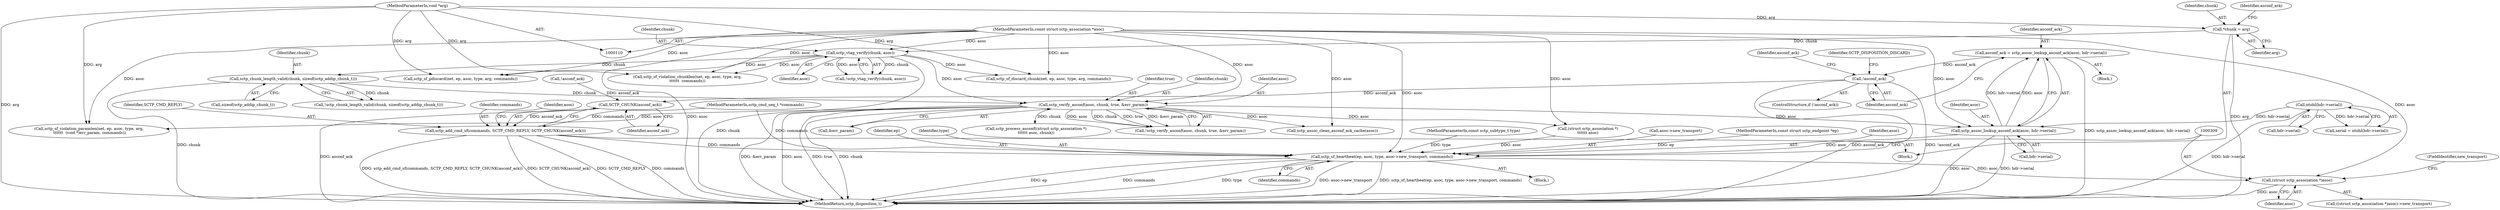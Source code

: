 digraph "0_linux_9de7922bc709eee2f609cd01d98aaedc4cf5ea74_1@pointer" {
"1000260" [label="(Call,asconf_ack = sctp_assoc_lookup_asconf_ack(asoc, hdr->serial))"];
"1000262" [label="(Call,sctp_assoc_lookup_asconf_ack(asoc, hdr->serial))"];
"1000201" [label="(Call,sctp_verify_asconf(asoc, chunk, true, &err_param))"];
"1000134" [label="(Call,sctp_vtag_verify(chunk, asoc))"];
"1000119" [label="(Call,*chunk = arg)"];
"1000115" [label="(MethodParameterIn,void *arg)"];
"1000113" [label="(MethodParameterIn,const struct sctp_association *asoc)"];
"1000172" [label="(Call,sctp_chunk_length_valid(chunk, sizeof(sctp_addip_chunk_t)))"];
"1000195" [label="(Call,ntohl(hdr->serial))"];
"1000268" [label="(Call,!asconf_ack)"];
"1000291" [label="(Call,SCTP_CHUNK(asconf_ack))"];
"1000288" [label="(Call,sctp_add_cmd_sf(commands, SCTP_CMD_REPLY, SCTP_CHUNK(asconf_ack)))"];
"1000298" [label="(Call,sctp_sf_heartbeat(ep, asoc, type, asoc->new_transport, commands))"];
"1000308" [label="(Call,(struct sctp_association *)asoc)"];
"1000302" [label="(Call,asoc->new_transport)"];
"1000307" [label="(Call,((struct sctp_association *)asoc)->new_transport)"];
"1000112" [label="(MethodParameterIn,const struct sctp_endpoint *ep)"];
"1000274" [label="(Identifier,asconf_ack)"];
"1000238" [label="(Call,sctp_process_asconf((struct sctp_association *)\n\t\t\t\t\t\t asoc, chunk))"];
"1000263" [label="(Identifier,asoc)"];
"1000300" [label="(Identifier,asoc)"];
"1000171" [label="(Call,!sctp_chunk_length_valid(chunk, sizeof(sctp_addip_chunk_t)))"];
"1000195" [label="(Call,ntohl(hdr->serial))"];
"1000202" [label="(Identifier,asoc)"];
"1000143" [label="(Call,sctp_sf_pdiscard(net, ep, asoc, type, arg, commands))"];
"1000298" [label="(Call,sctp_sf_heartbeat(ep, asoc, type, asoc->new_transport, commands))"];
"1000177" [label="(Call,sctp_sf_violation_chunklen(net, ep, asoc, type, arg,\n\t\t\t\t\t\t  commands))"];
"1000115" [label="(MethodParameterIn,void *arg)"];
"1000305" [label="(Identifier,commands)"];
"1000136" [label="(Identifier,asoc)"];
"1000261" [label="(Identifier,asconf_ack)"];
"1000200" [label="(Call,!sctp_verify_asconf(asoc, chunk, true, &err_param))"];
"1000163" [label="(Call,sctp_sf_discard_chunk(net, ep, asoc, type, arg, commands))"];
"1000267" [label="(ControlStructure,if (!asconf_ack))"];
"1000299" [label="(Identifier,ep)"];
"1000116" [label="(MethodParameterIn,sctp_cmd_seq_t *commands)"];
"1000288" [label="(Call,sctp_add_cmd_sf(commands, SCTP_CMD_REPLY, SCTP_CHUNK(asconf_ack)))"];
"1000291" [label="(Call,SCTP_CHUNK(asconf_ack))"];
"1000119" [label="(Call,*chunk = arg)"];
"1000134" [label="(Call,sctp_vtag_verify(chunk, asoc))"];
"1000133" [label="(Call,!sctp_vtag_verify(chunk, asoc))"];
"1000201" [label="(Call,sctp_verify_asconf(asoc, chunk, true, &err_param))"];
"1000204" [label="(Identifier,true)"];
"1000196" [label="(Call,hdr->serial)"];
"1000208" [label="(Call,sctp_sf_violation_paramlen(net, ep, asoc, type, arg,\n \t\t\t\t\t\t  (void *)err_param, commands))"];
"1000290" [label="(Identifier,SCTP_CMD_REPLY)"];
"1000260" [label="(Call,asconf_ack = sctp_assoc_lookup_asconf_ack(asoc, hdr->serial))"];
"1000315" [label="(MethodReturn,sctp_disposition_t)"];
"1000174" [label="(Call,sizeof(sctp_addip_chunk_t))"];
"1000297" [label="(Block,)"];
"1000310" [label="(Identifier,asoc)"];
"1000311" [label="(FieldIdentifier,new_transport)"];
"1000301" [label="(Identifier,type)"];
"1000135" [label="(Identifier,chunk)"];
"1000117" [label="(Block,)"];
"1000121" [label="(Identifier,arg)"];
"1000289" [label="(Identifier,commands)"];
"1000234" [label="(Call,sctp_assoc_clean_asconf_ack_cache(asoc))"];
"1000173" [label="(Identifier,chunk)"];
"1000203" [label="(Identifier,chunk)"];
"1000271" [label="(Identifier,SCTP_DISPOSITION_DISCARD)"];
"1000269" [label="(Identifier,asconf_ack)"];
"1000120" [label="(Identifier,chunk)"];
"1000244" [label="(Call,!asconf_ack)"];
"1000124" [label="(Identifier,asconf_ack)"];
"1000308" [label="(Call,(struct sctp_association *)asoc)"];
"1000264" [label="(Call,hdr->serial)"];
"1000292" [label="(Identifier,asconf_ack)"];
"1000295" [label="(Identifier,asoc)"];
"1000114" [label="(MethodParameterIn,const sctp_subtype_t type)"];
"1000259" [label="(Block,)"];
"1000193" [label="(Call,serial = ntohl(hdr->serial))"];
"1000262" [label="(Call,sctp_assoc_lookup_asconf_ack(asoc, hdr->serial))"];
"1000268" [label="(Call,!asconf_ack)"];
"1000113" [label="(MethodParameterIn,const struct sctp_association *asoc)"];
"1000172" [label="(Call,sctp_chunk_length_valid(chunk, sizeof(sctp_addip_chunk_t)))"];
"1000205" [label="(Call,&err_param)"];
"1000239" [label="(Call,(struct sctp_association *)\n\t\t\t\t\t\t asoc)"];
"1000260" -> "1000259"  [label="AST: "];
"1000260" -> "1000262"  [label="CFG: "];
"1000261" -> "1000260"  [label="AST: "];
"1000262" -> "1000260"  [label="AST: "];
"1000269" -> "1000260"  [label="CFG: "];
"1000260" -> "1000315"  [label="DDG: sctp_assoc_lookup_asconf_ack(asoc, hdr->serial)"];
"1000262" -> "1000260"  [label="DDG: asoc"];
"1000262" -> "1000260"  [label="DDG: hdr->serial"];
"1000260" -> "1000268"  [label="DDG: asconf_ack"];
"1000262" -> "1000264"  [label="CFG: "];
"1000263" -> "1000262"  [label="AST: "];
"1000264" -> "1000262"  [label="AST: "];
"1000262" -> "1000315"  [label="DDG: asoc"];
"1000262" -> "1000315"  [label="DDG: hdr->serial"];
"1000201" -> "1000262"  [label="DDG: asoc"];
"1000113" -> "1000262"  [label="DDG: asoc"];
"1000195" -> "1000262"  [label="DDG: hdr->serial"];
"1000262" -> "1000298"  [label="DDG: asoc"];
"1000201" -> "1000200"  [label="AST: "];
"1000201" -> "1000205"  [label="CFG: "];
"1000202" -> "1000201"  [label="AST: "];
"1000203" -> "1000201"  [label="AST: "];
"1000204" -> "1000201"  [label="AST: "];
"1000205" -> "1000201"  [label="AST: "];
"1000200" -> "1000201"  [label="CFG: "];
"1000201" -> "1000315"  [label="DDG: chunk"];
"1000201" -> "1000315"  [label="DDG: &err_param"];
"1000201" -> "1000315"  [label="DDG: asoc"];
"1000201" -> "1000315"  [label="DDG: true"];
"1000201" -> "1000200"  [label="DDG: asoc"];
"1000201" -> "1000200"  [label="DDG: chunk"];
"1000201" -> "1000200"  [label="DDG: true"];
"1000201" -> "1000200"  [label="DDG: &err_param"];
"1000134" -> "1000201"  [label="DDG: asoc"];
"1000113" -> "1000201"  [label="DDG: asoc"];
"1000172" -> "1000201"  [label="DDG: chunk"];
"1000201" -> "1000208"  [label="DDG: asoc"];
"1000201" -> "1000234"  [label="DDG: asoc"];
"1000201" -> "1000239"  [label="DDG: asoc"];
"1000201" -> "1000238"  [label="DDG: chunk"];
"1000134" -> "1000133"  [label="AST: "];
"1000134" -> "1000136"  [label="CFG: "];
"1000135" -> "1000134"  [label="AST: "];
"1000136" -> "1000134"  [label="AST: "];
"1000133" -> "1000134"  [label="CFG: "];
"1000134" -> "1000315"  [label="DDG: chunk"];
"1000134" -> "1000133"  [label="DDG: chunk"];
"1000134" -> "1000133"  [label="DDG: asoc"];
"1000119" -> "1000134"  [label="DDG: chunk"];
"1000113" -> "1000134"  [label="DDG: asoc"];
"1000134" -> "1000143"  [label="DDG: asoc"];
"1000134" -> "1000163"  [label="DDG: asoc"];
"1000134" -> "1000172"  [label="DDG: chunk"];
"1000134" -> "1000177"  [label="DDG: asoc"];
"1000119" -> "1000117"  [label="AST: "];
"1000119" -> "1000121"  [label="CFG: "];
"1000120" -> "1000119"  [label="AST: "];
"1000121" -> "1000119"  [label="AST: "];
"1000124" -> "1000119"  [label="CFG: "];
"1000119" -> "1000315"  [label="DDG: arg"];
"1000115" -> "1000119"  [label="DDG: arg"];
"1000115" -> "1000110"  [label="AST: "];
"1000115" -> "1000315"  [label="DDG: arg"];
"1000115" -> "1000143"  [label="DDG: arg"];
"1000115" -> "1000163"  [label="DDG: arg"];
"1000115" -> "1000177"  [label="DDG: arg"];
"1000115" -> "1000208"  [label="DDG: arg"];
"1000113" -> "1000110"  [label="AST: "];
"1000113" -> "1000315"  [label="DDG: asoc"];
"1000113" -> "1000143"  [label="DDG: asoc"];
"1000113" -> "1000163"  [label="DDG: asoc"];
"1000113" -> "1000177"  [label="DDG: asoc"];
"1000113" -> "1000208"  [label="DDG: asoc"];
"1000113" -> "1000234"  [label="DDG: asoc"];
"1000113" -> "1000239"  [label="DDG: asoc"];
"1000113" -> "1000298"  [label="DDG: asoc"];
"1000113" -> "1000308"  [label="DDG: asoc"];
"1000172" -> "1000171"  [label="AST: "];
"1000172" -> "1000174"  [label="CFG: "];
"1000173" -> "1000172"  [label="AST: "];
"1000174" -> "1000172"  [label="AST: "];
"1000171" -> "1000172"  [label="CFG: "];
"1000172" -> "1000315"  [label="DDG: chunk"];
"1000172" -> "1000171"  [label="DDG: chunk"];
"1000195" -> "1000193"  [label="AST: "];
"1000195" -> "1000196"  [label="CFG: "];
"1000196" -> "1000195"  [label="AST: "];
"1000193" -> "1000195"  [label="CFG: "];
"1000195" -> "1000315"  [label="DDG: hdr->serial"];
"1000195" -> "1000193"  [label="DDG: hdr->serial"];
"1000268" -> "1000267"  [label="AST: "];
"1000268" -> "1000269"  [label="CFG: "];
"1000269" -> "1000268"  [label="AST: "];
"1000271" -> "1000268"  [label="CFG: "];
"1000274" -> "1000268"  [label="CFG: "];
"1000268" -> "1000315"  [label="DDG: asconf_ack"];
"1000268" -> "1000315"  [label="DDG: !asconf_ack"];
"1000268" -> "1000291"  [label="DDG: asconf_ack"];
"1000291" -> "1000288"  [label="AST: "];
"1000291" -> "1000292"  [label="CFG: "];
"1000292" -> "1000291"  [label="AST: "];
"1000288" -> "1000291"  [label="CFG: "];
"1000291" -> "1000315"  [label="DDG: asconf_ack"];
"1000291" -> "1000288"  [label="DDG: asconf_ack"];
"1000244" -> "1000291"  [label="DDG: asconf_ack"];
"1000288" -> "1000117"  [label="AST: "];
"1000289" -> "1000288"  [label="AST: "];
"1000290" -> "1000288"  [label="AST: "];
"1000295" -> "1000288"  [label="CFG: "];
"1000288" -> "1000315"  [label="DDG: SCTP_CHUNK(asconf_ack)"];
"1000288" -> "1000315"  [label="DDG: SCTP_CMD_REPLY"];
"1000288" -> "1000315"  [label="DDG: commands"];
"1000288" -> "1000315"  [label="DDG: sctp_add_cmd_sf(commands, SCTP_CMD_REPLY, SCTP_CHUNK(asconf_ack))"];
"1000116" -> "1000288"  [label="DDG: commands"];
"1000288" -> "1000298"  [label="DDG: commands"];
"1000298" -> "1000297"  [label="AST: "];
"1000298" -> "1000305"  [label="CFG: "];
"1000299" -> "1000298"  [label="AST: "];
"1000300" -> "1000298"  [label="AST: "];
"1000301" -> "1000298"  [label="AST: "];
"1000302" -> "1000298"  [label="AST: "];
"1000305" -> "1000298"  [label="AST: "];
"1000309" -> "1000298"  [label="CFG: "];
"1000298" -> "1000315"  [label="DDG: sctp_sf_heartbeat(ep, asoc, type, asoc->new_transport, commands)"];
"1000298" -> "1000315"  [label="DDG: ep"];
"1000298" -> "1000315"  [label="DDG: commands"];
"1000298" -> "1000315"  [label="DDG: type"];
"1000298" -> "1000315"  [label="DDG: asoc->new_transport"];
"1000112" -> "1000298"  [label="DDG: ep"];
"1000239" -> "1000298"  [label="DDG: asoc"];
"1000114" -> "1000298"  [label="DDG: type"];
"1000116" -> "1000298"  [label="DDG: commands"];
"1000298" -> "1000308"  [label="DDG: asoc"];
"1000308" -> "1000307"  [label="AST: "];
"1000308" -> "1000310"  [label="CFG: "];
"1000309" -> "1000308"  [label="AST: "];
"1000310" -> "1000308"  [label="AST: "];
"1000311" -> "1000308"  [label="CFG: "];
"1000308" -> "1000315"  [label="DDG: asoc"];
}
